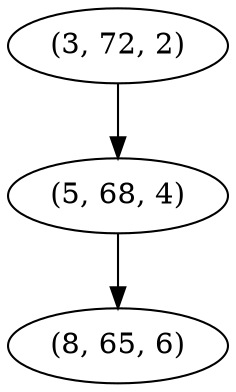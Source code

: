 digraph tree {
    "(3, 72, 2)";
    "(5, 68, 4)";
    "(8, 65, 6)";
    "(3, 72, 2)" -> "(5, 68, 4)";
    "(5, 68, 4)" -> "(8, 65, 6)";
}

